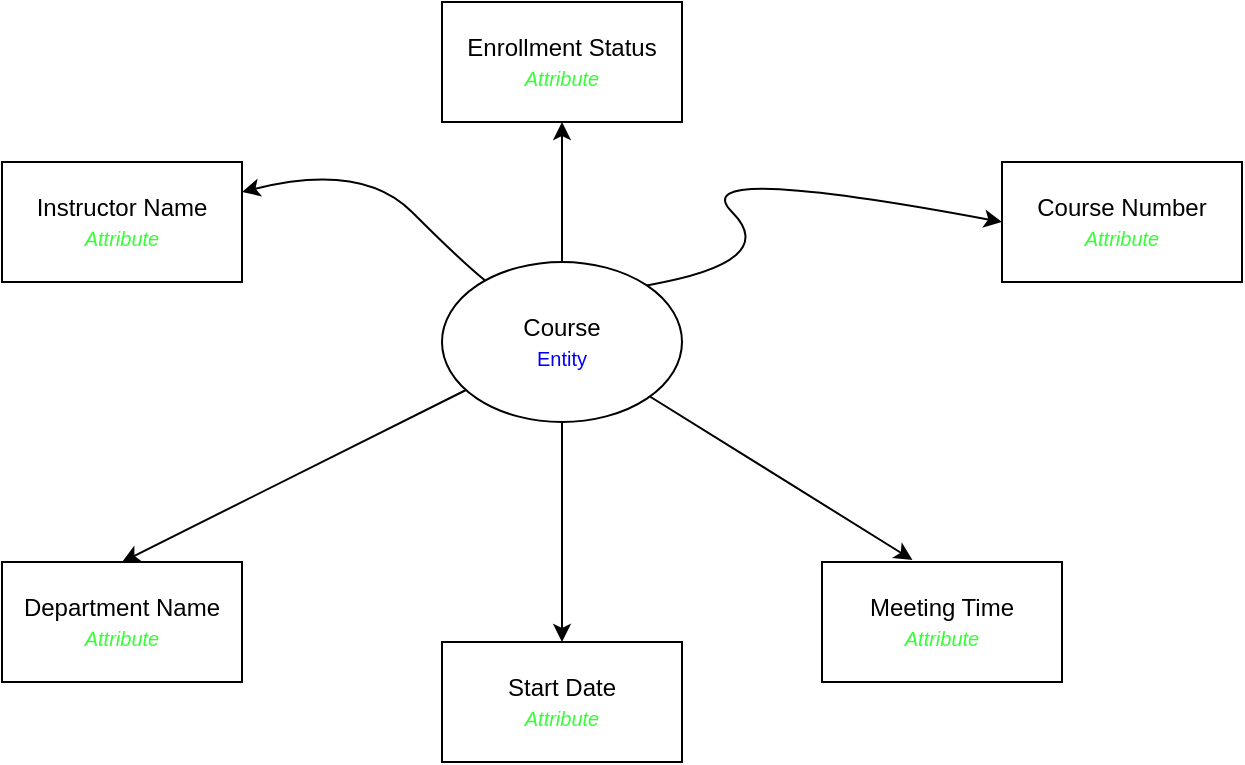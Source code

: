 <mxfile>
    <diagram id="zHkPUwDbIMTJUqwDyz6C" name="Page-1">
        <mxGraphModel dx="734" dy="575" grid="1" gridSize="10" guides="1" tooltips="1" connect="1" arrows="1" fold="1" page="1" pageScale="1" pageWidth="850" pageHeight="1100" math="0" shadow="0">
            <root>
                <mxCell id="0"/>
                <mxCell id="1" parent="0"/>
                <mxCell id="23" value="" style="edgeStyle=none;html=1;fontSize=10;fontColor=#0000FF;entryX=0.377;entryY=-0.017;entryDx=0;entryDy=0;entryPerimeter=0;" edge="1" parent="1" source="14" target="19">
                    <mxGeometry relative="1" as="geometry"/>
                </mxCell>
                <mxCell id="14" value="Course&lt;br&gt;&lt;font style=&quot;font-size: 10px&quot; color=&quot;#0000ff&quot;&gt;Entity&lt;/font&gt;" style="ellipse;whiteSpace=wrap;html=1;" vertex="1" parent="1">
                    <mxGeometry x="320" y="230" width="120" height="80" as="geometry"/>
                </mxCell>
                <mxCell id="15" value="Department Name&lt;br&gt;&lt;i&gt;&lt;font style=&quot;font-size: 10px&quot; color=&quot;#33ff33&quot;&gt;Attribute&lt;/font&gt;&lt;/i&gt;" style="rounded=0;whiteSpace=wrap;html=1;" vertex="1" parent="1">
                    <mxGeometry x="100" y="380" width="120" height="60" as="geometry"/>
                </mxCell>
                <mxCell id="16" value="Course Number&lt;br&gt;&lt;i&gt;&lt;font color=&quot;#33ff33&quot; style=&quot;font-size: 10px&quot;&gt;Attribute&lt;/font&gt;&lt;/i&gt;" style="rounded=0;whiteSpace=wrap;html=1;" vertex="1" parent="1">
                    <mxGeometry x="600" y="180" width="120" height="60" as="geometry"/>
                </mxCell>
                <mxCell id="24" value="" style="edgeStyle=none;html=1;fontSize=10;fontColor=#0000FF;exitX=0.5;exitY=1;exitDx=0;exitDy=0;entryX=0.5;entryY=0;entryDx=0;entryDy=0;" edge="1" parent="1" source="14" target="17">
                    <mxGeometry relative="1" as="geometry"/>
                </mxCell>
                <mxCell id="17" value="Start Date&lt;br&gt;&lt;i&gt;&lt;font color=&quot;#33ff33&quot; style=&quot;font-size: 10px&quot;&gt;Attribute&lt;/font&gt;&lt;/i&gt;" style="rounded=0;whiteSpace=wrap;html=1;" vertex="1" parent="1">
                    <mxGeometry x="320" y="420" width="120" height="60" as="geometry"/>
                </mxCell>
                <mxCell id="18" value="Enrollment Status&lt;br&gt;&lt;i&gt;&lt;font color=&quot;#33ff33&quot; style=&quot;font-size: 10px&quot;&gt;Attribute&lt;/font&gt;&lt;/i&gt;" style="rounded=0;whiteSpace=wrap;html=1;" vertex="1" parent="1">
                    <mxGeometry x="320" y="100" width="120" height="60" as="geometry"/>
                </mxCell>
                <mxCell id="19" value="Meeting Time&lt;br&gt;&lt;i&gt;&lt;font color=&quot;#33ff33&quot; style=&quot;font-size: 10px&quot;&gt;Attribute&lt;/font&gt;&lt;/i&gt;" style="rounded=0;whiteSpace=wrap;html=1;" vertex="1" parent="1">
                    <mxGeometry x="510" y="380" width="120" height="60" as="geometry"/>
                </mxCell>
                <mxCell id="20" value="Instructor Name&lt;br&gt;&lt;i&gt;&lt;font color=&quot;#33ff33&quot; style=&quot;font-size: 10px&quot;&gt;Attribute&lt;/font&gt;&lt;/i&gt;" style="rounded=0;whiteSpace=wrap;html=1;" vertex="1" parent="1">
                    <mxGeometry x="100" y="180" width="120" height="60" as="geometry"/>
                </mxCell>
                <mxCell id="27" value="" style="endArrow=classic;html=1;fontSize=10;fontColor=#0000FF;entryX=0.5;entryY=0;entryDx=0;entryDy=0;" edge="1" parent="1" source="14" target="15">
                    <mxGeometry width="50" height="50" relative="1" as="geometry">
                        <mxPoint x="350" y="260" as="sourcePoint"/>
                        <mxPoint x="400" y="210" as="targetPoint"/>
                    </mxGeometry>
                </mxCell>
                <mxCell id="29" value="" style="curved=1;endArrow=classic;html=1;fontSize=10;fontColor=#0000FF;" edge="1" parent="1" source="14" target="20">
                    <mxGeometry width="50" height="50" relative="1" as="geometry">
                        <mxPoint x="280" y="230" as="sourcePoint"/>
                        <mxPoint x="330" y="180" as="targetPoint"/>
                        <Array as="points">
                            <mxPoint x="330" y="230"/>
                            <mxPoint x="280" y="180"/>
                        </Array>
                    </mxGeometry>
                </mxCell>
                <mxCell id="30" value="" style="endArrow=classic;html=1;fontSize=10;fontColor=#0000FF;entryX=0.5;entryY=1;entryDx=0;entryDy=0;exitX=0.5;exitY=0;exitDx=0;exitDy=0;" edge="1" parent="1" source="14" target="18">
                    <mxGeometry width="50" height="50" relative="1" as="geometry">
                        <mxPoint x="360" y="230" as="sourcePoint"/>
                        <mxPoint x="410" y="180" as="targetPoint"/>
                    </mxGeometry>
                </mxCell>
                <mxCell id="31" value="" style="curved=1;endArrow=classic;html=1;fontSize=10;fontColor=#0000FF;exitX=1;exitY=0;exitDx=0;exitDy=0;entryX=0;entryY=0.5;entryDx=0;entryDy=0;" edge="1" parent="1" source="14" target="16">
                    <mxGeometry width="50" height="50" relative="1" as="geometry">
                        <mxPoint x="440" y="230" as="sourcePoint"/>
                        <mxPoint x="490" y="180" as="targetPoint"/>
                        <Array as="points">
                            <mxPoint x="490" y="230"/>
                            <mxPoint x="440" y="180"/>
                        </Array>
                    </mxGeometry>
                </mxCell>
            </root>
        </mxGraphModel>
    </diagram>
</mxfile>